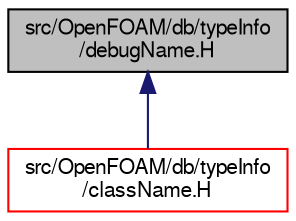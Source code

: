 digraph "src/OpenFOAM/db/typeInfo/debugName.H"
{
  bgcolor="transparent";
  edge [fontname="FreeSans",fontsize="10",labelfontname="FreeSans",labelfontsize="10"];
  node [fontname="FreeSans",fontsize="10",shape=record];
  Node19 [label="src/OpenFOAM/db/typeInfo\l/debugName.H",height=0.2,width=0.4,color="black", fillcolor="grey75", style="filled", fontcolor="black"];
  Node19 -> Node20 [dir="back",color="midnightblue",fontsize="10",style="solid",fontname="FreeSans"];
  Node20 [label="src/OpenFOAM/db/typeInfo\l/className.H",height=0.2,width=0.4,color="red",URL="$a09335.html",tooltip="Macro definitions for declaring ClassName(), NamespaceName(), etc. "];
}
